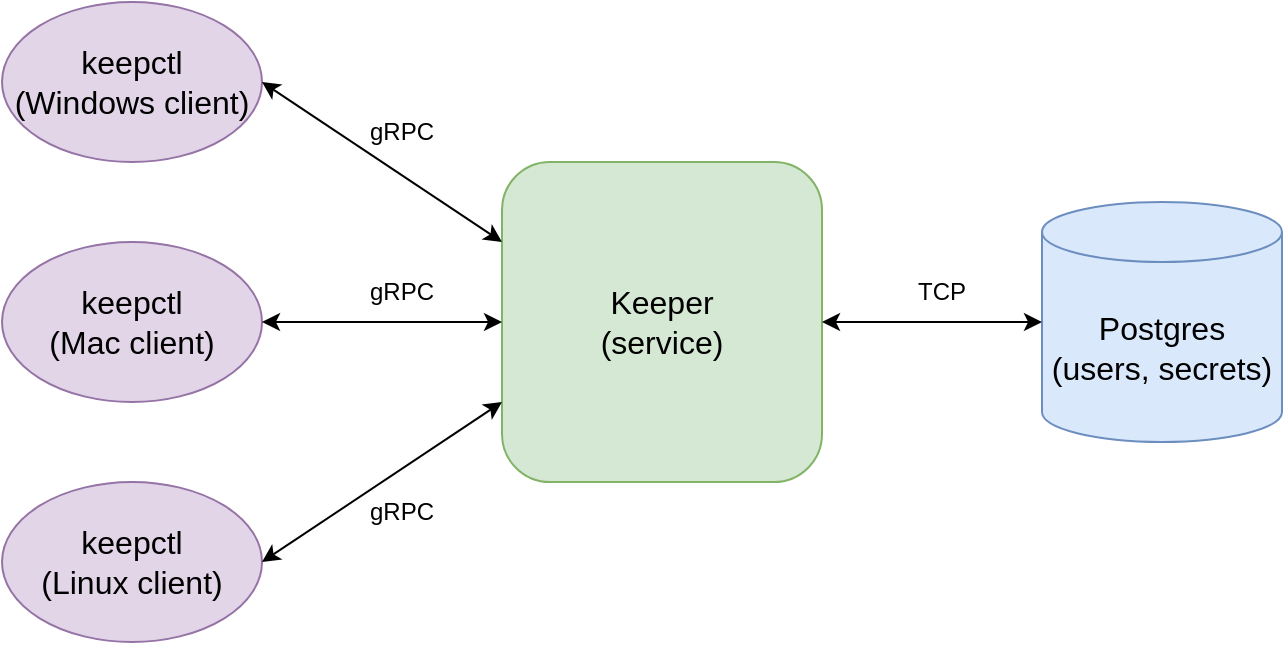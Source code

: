 <mxfile version="21.2.3" type="device">
  <diagram name="Page-1" id="KU7AiXIiytjYNTm-zGmN">
    <mxGraphModel dx="975" dy="658" grid="1" gridSize="10" guides="1" tooltips="1" connect="1" arrows="1" fold="1" page="1" pageScale="1" pageWidth="850" pageHeight="1100" math="0" shadow="0">
      <root>
        <mxCell id="0" />
        <mxCell id="1" parent="0" />
        <mxCell id="mEDoyyuJvPCOOAeOS8k_-1" value="&lt;div&gt;Keeper&lt;/div&gt;&lt;div&gt;(service)&lt;br&gt;&lt;/div&gt;" style="whiteSpace=wrap;html=1;aspect=fixed;fontSize=16;fillColor=#d5e8d4;strokeColor=#82b366;rounded=1;" parent="1" vertex="1">
          <mxGeometry x="370" y="240" width="160" height="160" as="geometry" />
        </mxCell>
        <mxCell id="mEDoyyuJvPCOOAeOS8k_-2" value="Postgres&lt;br&gt;(users, secrets)" style="shape=cylinder3;whiteSpace=wrap;html=1;boundedLbl=1;backgroundOutline=1;size=15;fontSize=16;fillColor=#dae8fc;strokeColor=#6c8ebf;rounded=1;" parent="1" vertex="1">
          <mxGeometry x="640" y="260" width="120" height="120" as="geometry" />
        </mxCell>
        <mxCell id="mEDoyyuJvPCOOAeOS8k_-3" value="keepctl&lt;br style=&quot;font-size: 16px;&quot;&gt;(Windows client)" style="ellipse;whiteSpace=wrap;html=1;fontSize=16;fillColor=#e1d5e7;strokeColor=#9673a6;rounded=1;" parent="1" vertex="1">
          <mxGeometry x="120" y="160" width="130" height="80" as="geometry" />
        </mxCell>
        <mxCell id="mEDoyyuJvPCOOAeOS8k_-4" value="keepctl&lt;br&gt;(Mac client)" style="ellipse;whiteSpace=wrap;html=1;fontSize=16;fillColor=#e1d5e7;strokeColor=#9673a6;rounded=1;" parent="1" vertex="1">
          <mxGeometry x="120" y="280" width="130" height="80" as="geometry" />
        </mxCell>
        <mxCell id="mEDoyyuJvPCOOAeOS8k_-5" value="keepctl&lt;br&gt;(Linux client)" style="ellipse;whiteSpace=wrap;html=1;fontSize=16;fillColor=#e1d5e7;strokeColor=#9673a6;rounded=1;" parent="1" vertex="1">
          <mxGeometry x="120" y="400" width="130" height="80" as="geometry" />
        </mxCell>
        <mxCell id="mEDoyyuJvPCOOAeOS8k_-6" value="" style="endArrow=classic;startArrow=classic;html=1;rounded=1;exitX=1;exitY=0.5;exitDx=0;exitDy=0;entryX=0;entryY=0.25;entryDx=0;entryDy=0;" parent="1" source="mEDoyyuJvPCOOAeOS8k_-3" target="mEDoyyuJvPCOOAeOS8k_-1" edge="1">
          <mxGeometry width="50" height="50" relative="1" as="geometry">
            <mxPoint x="330" y="370" as="sourcePoint" />
            <mxPoint x="380" y="320" as="targetPoint" />
          </mxGeometry>
        </mxCell>
        <mxCell id="mEDoyyuJvPCOOAeOS8k_-8" value="" style="endArrow=classic;startArrow=classic;html=1;rounded=1;exitX=1;exitY=0.5;exitDx=0;exitDy=0;entryX=0;entryY=0.5;entryDx=0;entryDy=0;" parent="1" source="mEDoyyuJvPCOOAeOS8k_-4" target="mEDoyyuJvPCOOAeOS8k_-1" edge="1">
          <mxGeometry width="50" height="50" relative="1" as="geometry">
            <mxPoint x="260" y="210" as="sourcePoint" />
            <mxPoint x="380" y="290" as="targetPoint" />
          </mxGeometry>
        </mxCell>
        <mxCell id="mEDoyyuJvPCOOAeOS8k_-9" value="" style="endArrow=classic;startArrow=classic;html=1;rounded=1;exitX=1;exitY=0.5;exitDx=0;exitDy=0;entryX=0;entryY=0.75;entryDx=0;entryDy=0;" parent="1" source="mEDoyyuJvPCOOAeOS8k_-5" target="mEDoyyuJvPCOOAeOS8k_-1" edge="1">
          <mxGeometry width="50" height="50" relative="1" as="geometry">
            <mxPoint x="260" y="330" as="sourcePoint" />
            <mxPoint x="380" y="330" as="targetPoint" />
          </mxGeometry>
        </mxCell>
        <mxCell id="mEDoyyuJvPCOOAeOS8k_-11" value="gRPC" style="text;html=1;strokeColor=none;fillColor=none;align=center;verticalAlign=middle;whiteSpace=wrap;rounded=1;" parent="1" vertex="1">
          <mxGeometry x="290" y="210" width="60" height="30" as="geometry" />
        </mxCell>
        <mxCell id="mEDoyyuJvPCOOAeOS8k_-12" value="gRPC" style="text;html=1;strokeColor=none;fillColor=none;align=center;verticalAlign=middle;whiteSpace=wrap;rounded=1;" parent="1" vertex="1">
          <mxGeometry x="290" y="290" width="60" height="30" as="geometry" />
        </mxCell>
        <mxCell id="mEDoyyuJvPCOOAeOS8k_-13" value="gRPC" style="text;html=1;strokeColor=none;fillColor=none;align=center;verticalAlign=middle;whiteSpace=wrap;rounded=1;" parent="1" vertex="1">
          <mxGeometry x="290" y="400" width="60" height="30" as="geometry" />
        </mxCell>
        <mxCell id="mEDoyyuJvPCOOAeOS8k_-14" value="" style="endArrow=classic;startArrow=classic;html=1;rounded=1;exitX=0;exitY=0.5;exitDx=0;exitDy=0;exitPerimeter=0;entryX=1;entryY=0.5;entryDx=0;entryDy=0;" parent="1" source="mEDoyyuJvPCOOAeOS8k_-2" target="mEDoyyuJvPCOOAeOS8k_-1" edge="1">
          <mxGeometry width="50" height="50" relative="1" as="geometry">
            <mxPoint x="330" y="370" as="sourcePoint" />
            <mxPoint x="380" y="320" as="targetPoint" />
          </mxGeometry>
        </mxCell>
        <mxCell id="mEDoyyuJvPCOOAeOS8k_-16" value="TCP" style="text;html=1;strokeColor=none;fillColor=none;align=center;verticalAlign=middle;whiteSpace=wrap;rounded=1;" parent="1" vertex="1">
          <mxGeometry x="560" y="290" width="60" height="30" as="geometry" />
        </mxCell>
      </root>
    </mxGraphModel>
  </diagram>
</mxfile>
